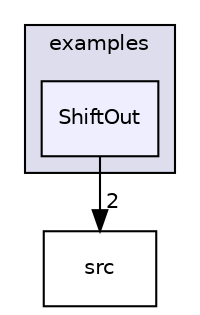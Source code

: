 digraph "examples/ShiftOut" {
  compound=true
  node [ fontsize="10", fontname="Helvetica"];
  edge [ labelfontsize="10", labelfontname="Helvetica"];
  subgraph clusterdir_d28a4824dc47e487b107a5db32ef43c4 {
    graph [ bgcolor="#ddddee", pencolor="black", label="examples" fontname="Helvetica", fontsize="10", URL="dir_d28a4824dc47e487b107a5db32ef43c4.html"]
  dir_c1162e0de3217506edbaebba49e63f79 [shape=box, label="ShiftOut", style="filled", fillcolor="#eeeeff", pencolor="black", URL="dir_c1162e0de3217506edbaebba49e63f79.html"];
  }
  dir_68267d1309a1af8e8297ef4c3efbcdba [shape=box label="src" URL="dir_68267d1309a1af8e8297ef4c3efbcdba.html"];
  dir_c1162e0de3217506edbaebba49e63f79->dir_68267d1309a1af8e8297ef4c3efbcdba [headlabel="2", labeldistance=1.5 headhref="dir_000005_000007.html"];
}

